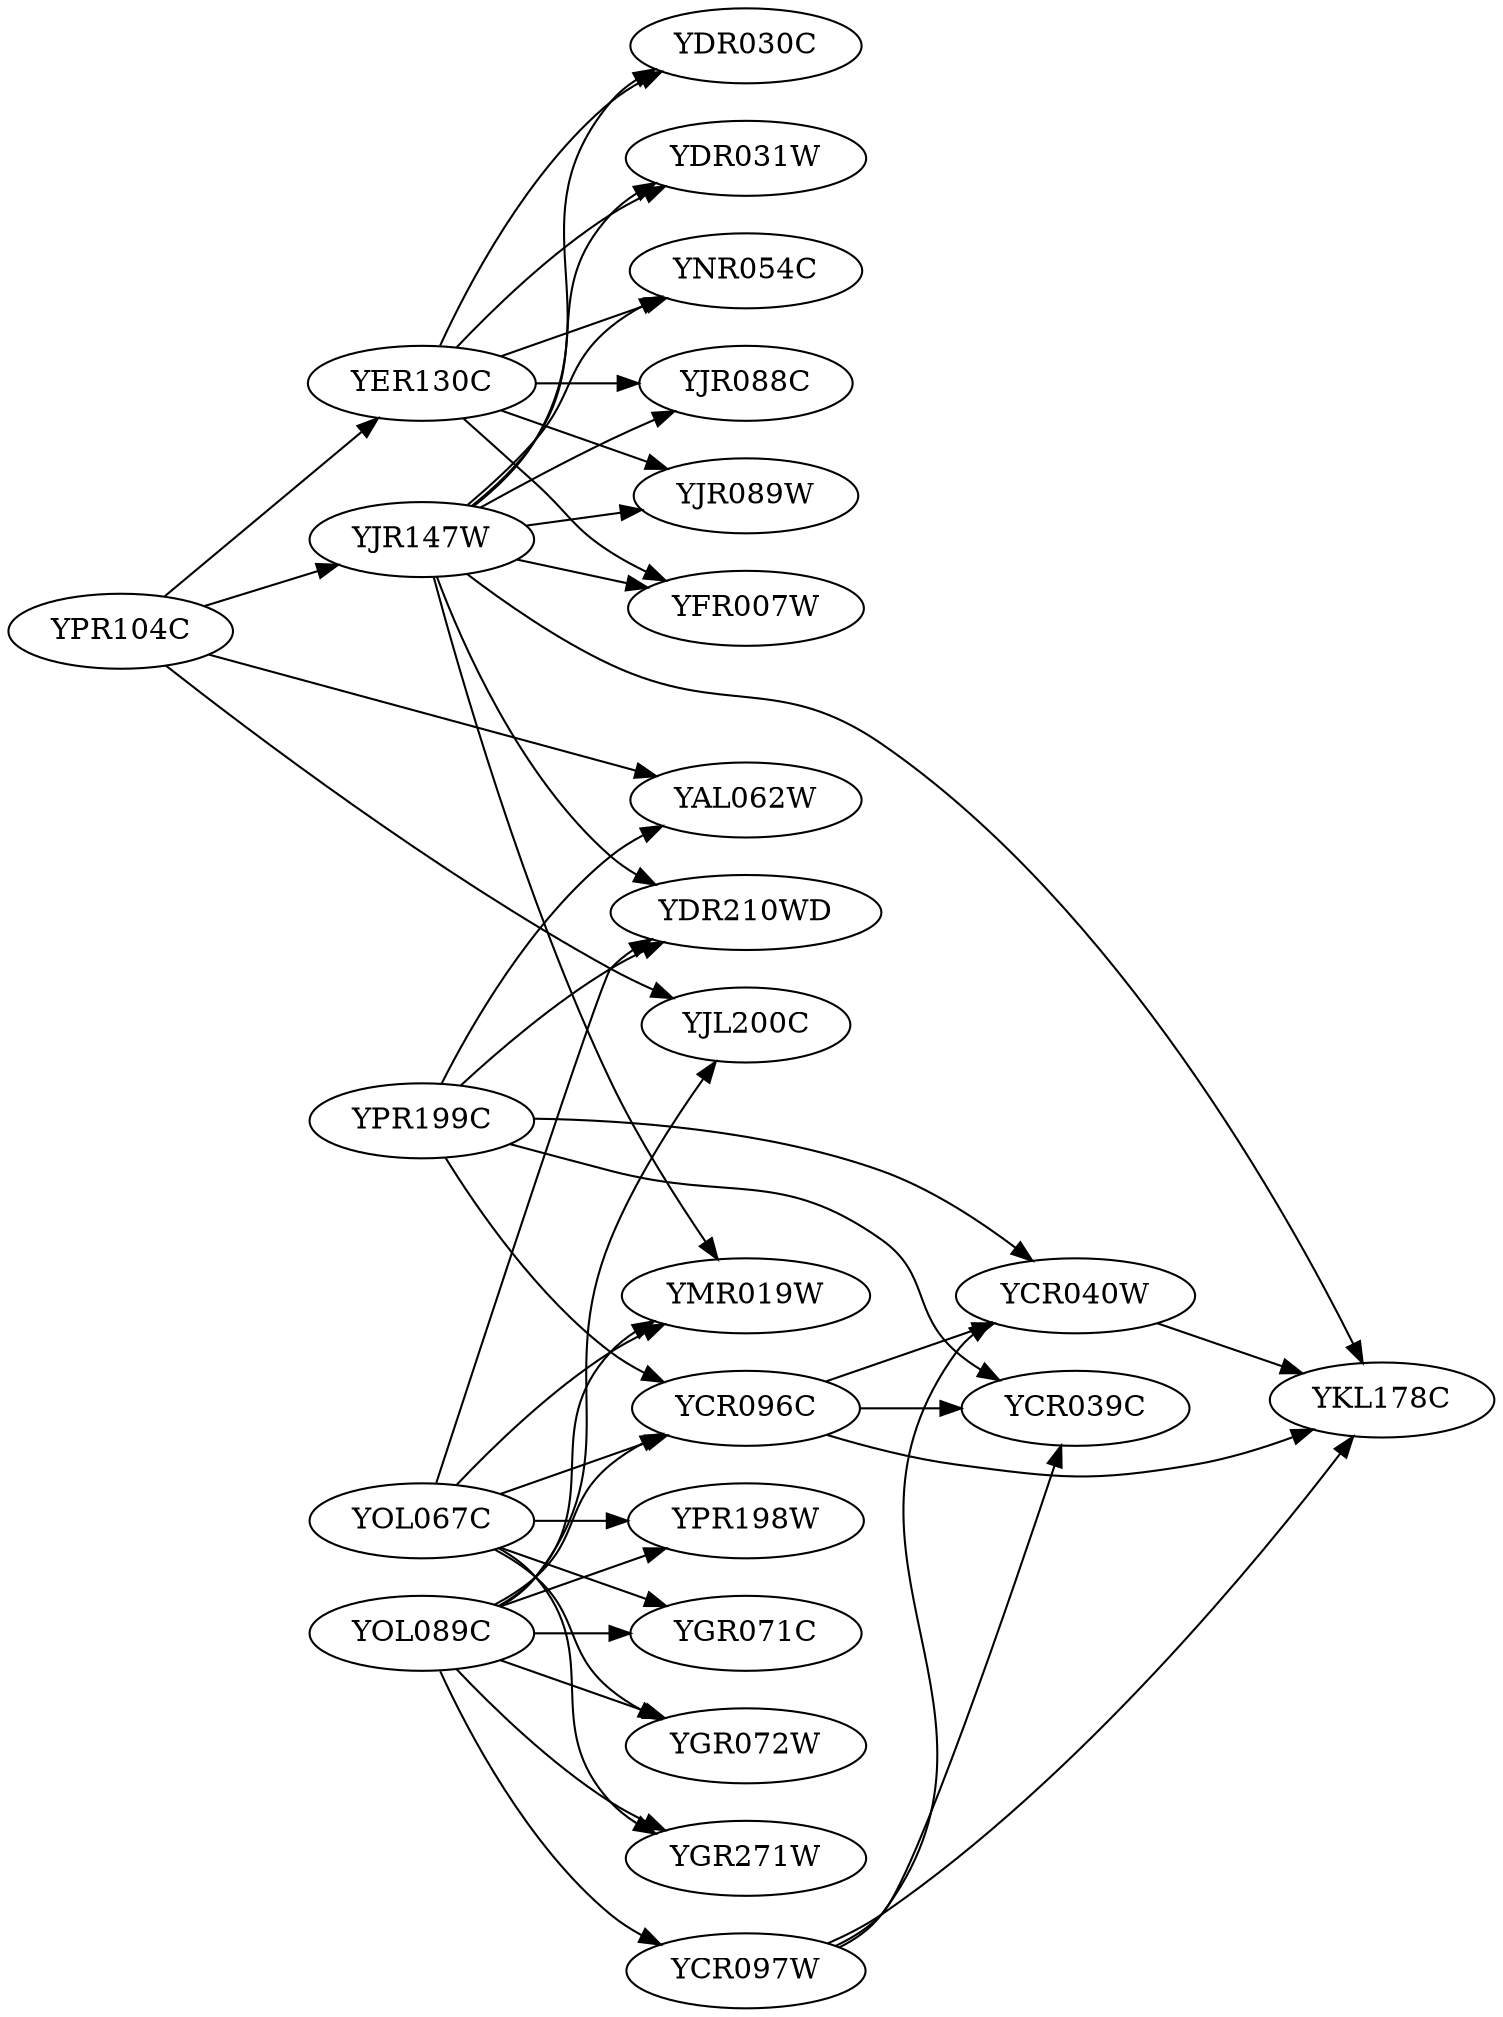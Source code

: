 digraph "Yeast-1" {rankdir=LR;"YPR104C";"YER130C";"YJR147W";"YMR019W";"YOL067C";"YCR096C";"YOL089C";"YCR097W";"YCR040W";"YPR199C";"YKL178C";"YCR039C";"YDR210WD";"YGR271W";"YDR030C";"YDR031W";"YJL200C";"YPR198W";"YNR054C";"YJR088C";"YJR089W";"YFR007W";"YAL062W";"YGR071C";"YGR072W";"YCR040W" -> "YKL178C" [value="-"];"YCR096C" -> "YCR039C" [value="+"];"YCR096C" -> "YCR040W" [value="-"];"YCR096C" -> "YKL178C" [value="+"];"YCR097W" -> "YCR039C" [value="+"];"YCR097W" -> "YCR040W" [value="-"];"YCR097W" -> "YKL178C" [value="-"];"YER130C" -> "YDR030C" [value="-"];"YER130C" -> "YDR031W" [value="-"];"YER130C" -> "YFR007W" [value="-"];"YER130C" -> "YJR088C" [value="-"];"YER130C" -> "YJR089W" [value="+"];"YER130C" -> "YNR054C" [value="-"];"YJR147W" -> "YDR030C" [value="-"];"YJR147W" -> "YDR031W" [value="+"];"YJR147W" -> "YDR210WD" [value="-"];"YJR147W" -> "YFR007W" [value="-"];"YJR147W" -> "YJR088C" [value="+"];"YJR147W" -> "YJR089W" [value="+"];"YJR147W" -> "YKL178C" [value="+"];"YJR147W" -> "YMR019W" [value="+"];"YJR147W" -> "YNR054C" [value="-"];"YOL067C" -> "YCR096C" [value="+"];"YOL067C" -> "YDR210WD" [value="+"];"YOL067C" -> "YGR071C" [value="+"];"YOL067C" -> "YGR072W" [value="-"];"YOL067C" -> "YGR271W" [value="-"];"YOL067C" -> "YMR019W" [value="+"];"YOL067C" -> "YPR198W" [value="-"];"YOL089C" -> "YCR096C" [value="+"];"YOL089C" -> "YCR097W" [value="+"];"YOL089C" -> "YGR071C" [value="-"];"YOL089C" -> "YGR072W" [value="-"];"YOL089C" -> "YGR271W" [value="+"];"YOL089C" -> "YJL200C" [value="-"];"YOL089C" -> "YMR019W" [value="+"];"YOL089C" -> "YPR198W" [value="+"];"YPR104C" -> "YAL062W" [value="-"];"YPR104C" -> "YER130C" [value="-"];"YPR104C" -> "YJL200C" [value="+"];"YPR104C" -> "YJR147W" [value="-"];"YPR199C" -> "YAL062W" [value="+"];"YPR199C" -> "YCR039C" [value="+"];"YPR199C" -> "YCR040W" [value="-"];"YPR199C" -> "YCR096C" [value="-"];"YPR199C" -> "YDR210WD" [value="+"];}